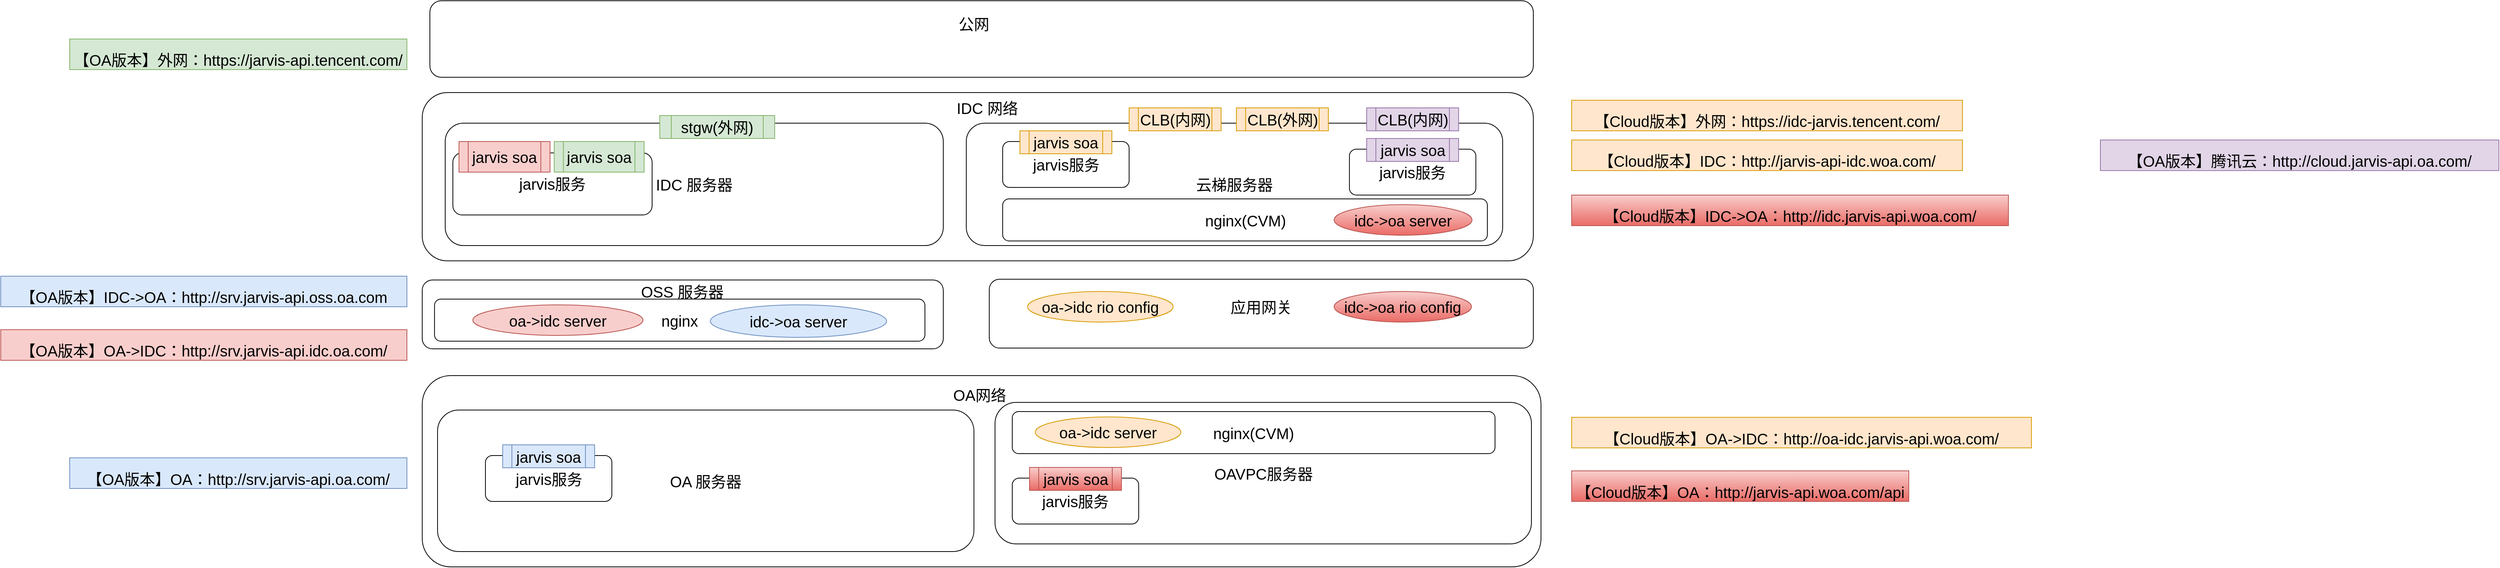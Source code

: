 <mxfile version="14.2.4" type="github">
  <diagram name="Page-1" id="822b0af5-4adb-64df-f703-e8dfc1f81529">
    <mxGraphModel dx="4570" dy="2173" grid="1" gridSize="10" guides="1" tooltips="1" connect="1" arrows="1" fold="1" page="1" pageScale="1" pageWidth="1100" pageHeight="850" background="#ffffff" math="0" shadow="0">
      <root>
        <mxCell id="0" />
        <mxCell id="1" parent="0" />
        <mxCell id="yoNtMCAK0_c3tLPSvV1g-1" value="" style="rounded=1;whiteSpace=wrap;html=1;" vertex="1" parent="1">
          <mxGeometry x="-880" y="-300" width="1450" height="220" as="geometry" />
        </mxCell>
        <mxCell id="yoNtMCAK0_c3tLPSvV1g-2" value="" style="rounded=1;whiteSpace=wrap;html=1;" vertex="1" parent="1">
          <mxGeometry x="-880" y="70" width="1460" height="250" as="geometry" />
        </mxCell>
        <mxCell id="yoNtMCAK0_c3tLPSvV1g-3" value="IDC 网络" style="text;html=1;strokeColor=none;fillColor=none;align=center;verticalAlign=middle;whiteSpace=wrap;rounded=0;fontSize=20;" vertex="1" parent="1">
          <mxGeometry x="-185" y="-290" width="85" height="20" as="geometry" />
        </mxCell>
        <mxCell id="yoNtMCAK0_c3tLPSvV1g-4" value="OA网络" style="text;html=1;strokeColor=none;fillColor=none;align=center;verticalAlign=middle;whiteSpace=wrap;rounded=0;fontSize=20;" vertex="1" parent="1">
          <mxGeometry x="-195" y="85" width="85" height="20" as="geometry" />
        </mxCell>
        <mxCell id="yoNtMCAK0_c3tLPSvV1g-18" value="IDC 服务器" style="rounded=1;whiteSpace=wrap;html=1;fontSize=20;" vertex="1" parent="1">
          <mxGeometry x="-850" y="-260" width="650" height="160" as="geometry" />
        </mxCell>
        <mxCell id="yoNtMCAK0_c3tLPSvV1g-19" value="云梯服务器" style="rounded=1;whiteSpace=wrap;html=1;fontSize=20;" vertex="1" parent="1">
          <mxGeometry x="-170" y="-260" width="700" height="160" as="geometry" />
        </mxCell>
        <mxCell id="yoNtMCAK0_c3tLPSvV1g-29" value="" style="group" vertex="1" connectable="0" parent="1">
          <mxGeometry x="-122.5" y="-250" width="165" height="74" as="geometry" />
        </mxCell>
        <mxCell id="yoNtMCAK0_c3tLPSvV1g-27" value="jarvis服务" style="rounded=1;whiteSpace=wrap;html=1;fontSize=20;" vertex="1" parent="yoNtMCAK0_c3tLPSvV1g-29">
          <mxGeometry y="14" width="165" height="60" as="geometry" />
        </mxCell>
        <mxCell id="yoNtMCAK0_c3tLPSvV1g-28" value="jarvis soa" style="shape=process;whiteSpace=wrap;html=1;backgroundOutline=1;fontSize=20;fillColor=#ffe6cc;strokeColor=#d79b00;" vertex="1" parent="yoNtMCAK0_c3tLPSvV1g-29">
          <mxGeometry x="22.5" width="120" height="30" as="geometry" />
        </mxCell>
        <mxCell id="yoNtMCAK0_c3tLPSvV1g-30" value="" style="group" vertex="1" connectable="0" parent="1">
          <mxGeometry x="-840" y="-240" width="420" height="100" as="geometry" />
        </mxCell>
        <mxCell id="yoNtMCAK0_c3tLPSvV1g-23" value="jarvis服务" style="rounded=1;whiteSpace=wrap;html=1;fontSize=20;" vertex="1" parent="yoNtMCAK0_c3tLPSvV1g-30">
          <mxGeometry y="18.92" width="260" height="81.08" as="geometry" />
        </mxCell>
        <mxCell id="yoNtMCAK0_c3tLPSvV1g-26" value="jarvis soa" style="shape=process;whiteSpace=wrap;html=1;backgroundOutline=1;fontSize=20;fillColor=#f8cecc;strokeColor=#b85450;" vertex="1" parent="yoNtMCAK0_c3tLPSvV1g-30">
          <mxGeometry x="8" y="4" width="118.789" height="40" as="geometry" />
        </mxCell>
        <mxCell id="yoNtMCAK0_c3tLPSvV1g-35" value="jarvis soa" style="shape=process;whiteSpace=wrap;html=1;backgroundOutline=1;fontSize=20;fillColor=#d5e8d4;strokeColor=#82b366;" vertex="1" parent="yoNtMCAK0_c3tLPSvV1g-30">
          <mxGeometry x="132.246" y="4" width="117.354" height="40" as="geometry" />
        </mxCell>
        <mxCell id="yoNtMCAK0_c3tLPSvV1g-80" value="stgw(外网)" style="shape=process;whiteSpace=wrap;html=1;backgroundOutline=1;fontSize=20;" vertex="1" parent="yoNtMCAK0_c3tLPSvV1g-30">
          <mxGeometry x="270" y="-30" width="150" height="30" as="geometry" />
        </mxCell>
        <mxCell id="yoNtMCAK0_c3tLPSvV1g-31" value="stgw(外网)" style="shape=process;whiteSpace=wrap;html=1;backgroundOutline=1;fontSize=20;fillColor=#d5e8d4;strokeColor=#82b366;" vertex="1" parent="1">
          <mxGeometry x="-570" y="-270" width="150" height="30" as="geometry" />
        </mxCell>
        <mxCell id="yoNtMCAK0_c3tLPSvV1g-32" value="CLB(内网)" style="shape=process;whiteSpace=wrap;html=1;backgroundOutline=1;fontSize=20;fillColor=#ffe6cc;strokeColor=#d79b00;" vertex="1" parent="1">
          <mxGeometry x="42.5" y="-280" width="120" height="30" as="geometry" />
        </mxCell>
        <mxCell id="yoNtMCAK0_c3tLPSvV1g-33" value="CLB(外网)" style="shape=process;whiteSpace=wrap;html=1;backgroundOutline=1;fontSize=20;fillColor=#ffe6cc;strokeColor=#d79b00;" vertex="1" parent="1">
          <mxGeometry x="182.5" y="-280" width="120" height="30" as="geometry" />
        </mxCell>
        <mxCell id="yoNtMCAK0_c3tLPSvV1g-36" value="" style="group" vertex="1" connectable="0" parent="1">
          <mxGeometry x="330" y="-240" width="165" height="74" as="geometry" />
        </mxCell>
        <mxCell id="yoNtMCAK0_c3tLPSvV1g-37" value="jarvis服务" style="rounded=1;whiteSpace=wrap;html=1;fontSize=20;" vertex="1" parent="yoNtMCAK0_c3tLPSvV1g-36">
          <mxGeometry y="14" width="165" height="60" as="geometry" />
        </mxCell>
        <mxCell id="yoNtMCAK0_c3tLPSvV1g-38" value="jarvis soa" style="shape=process;whiteSpace=wrap;html=1;backgroundOutline=1;fontSize=20;fillColor=#e1d5e7;strokeColor=#9673a6;" vertex="1" parent="yoNtMCAK0_c3tLPSvV1g-36">
          <mxGeometry x="22.5" width="120" height="30" as="geometry" />
        </mxCell>
        <mxCell id="yoNtMCAK0_c3tLPSvV1g-39" value="CLB(内网)" style="shape=process;whiteSpace=wrap;html=1;backgroundOutline=1;fontSize=20;fillColor=#e1d5e7;strokeColor=#9673a6;" vertex="1" parent="1">
          <mxGeometry x="352.5" y="-280" width="120" height="30" as="geometry" />
        </mxCell>
        <mxCell id="yoNtMCAK0_c3tLPSvV1g-41" value="nginx(CVM)" style="rounded=1;whiteSpace=wrap;html=1;fontSize=20;" vertex="1" parent="1">
          <mxGeometry x="-122.5" y="-161" width="632.5" height="55" as="geometry" />
        </mxCell>
        <mxCell id="yoNtMCAK0_c3tLPSvV1g-44" value="OAVPC服务器" style="rounded=1;whiteSpace=wrap;html=1;fontSize=20;" vertex="1" parent="1">
          <mxGeometry x="-132.5" y="105" width="700" height="185" as="geometry" />
        </mxCell>
        <mxCell id="yoNtMCAK0_c3tLPSvV1g-46" value="nginx(CVM)" style="rounded=1;whiteSpace=wrap;html=1;fontSize=20;" vertex="1" parent="1">
          <mxGeometry x="-110" y="117" width="630" height="55" as="geometry" />
        </mxCell>
        <mxCell id="yoNtMCAK0_c3tLPSvV1g-48" value="" style="group" vertex="1" connectable="0" parent="1">
          <mxGeometry x="-110" y="190" width="165" height="74" as="geometry" />
        </mxCell>
        <mxCell id="yoNtMCAK0_c3tLPSvV1g-49" value="jarvis服务" style="rounded=1;whiteSpace=wrap;html=1;fontSize=20;" vertex="1" parent="yoNtMCAK0_c3tLPSvV1g-48">
          <mxGeometry y="14" width="165" height="60" as="geometry" />
        </mxCell>
        <mxCell id="yoNtMCAK0_c3tLPSvV1g-50" value="jarvis soa" style="shape=process;whiteSpace=wrap;html=1;backgroundOutline=1;fontSize=20;gradientColor=#ea6b66;fillColor=#f8cecc;strokeColor=#b85450;" vertex="1" parent="yoNtMCAK0_c3tLPSvV1g-48">
          <mxGeometry x="22.5" width="120" height="30" as="geometry" />
        </mxCell>
        <mxCell id="yoNtMCAK0_c3tLPSvV1g-51" value="" style="group" vertex="1" connectable="0" parent="1">
          <mxGeometry x="-140" y="-56" width="710" height="90" as="geometry" />
        </mxCell>
        <mxCell id="yoNtMCAK0_c3tLPSvV1g-15" value="" style="rounded=1;whiteSpace=wrap;html=1;" vertex="1" parent="yoNtMCAK0_c3tLPSvV1g-51">
          <mxGeometry width="710" height="90" as="geometry" />
        </mxCell>
        <mxCell id="yoNtMCAK0_c3tLPSvV1g-16" value="应用网关" style="text;html=1;strokeColor=none;fillColor=none;align=center;verticalAlign=middle;whiteSpace=wrap;rounded=0;fontSize=20;" vertex="1" parent="yoNtMCAK0_c3tLPSvV1g-51">
          <mxGeometry x="299.12" y="24" width="111.759" height="24" as="geometry" />
        </mxCell>
        <mxCell id="yoNtMCAK0_c3tLPSvV1g-86" value="oa-&amp;gt;idc rio config" style="ellipse;whiteSpace=wrap;html=1;fontSize=20;fillColor=#ffe6cc;strokeColor=#d79b00;" vertex="1" parent="yoNtMCAK0_c3tLPSvV1g-51">
          <mxGeometry x="50" y="16" width="190" height="40" as="geometry" />
        </mxCell>
        <mxCell id="yoNtMCAK0_c3tLPSvV1g-88" value="idc-&amp;gt;oa rio config" style="ellipse;whiteSpace=wrap;html=1;fontSize=20;fillColor=#f8cecc;strokeColor=#b85450;gradientColor=#ea6b66;" vertex="1" parent="yoNtMCAK0_c3tLPSvV1g-51">
          <mxGeometry x="450" y="16" width="179.32" height="40" as="geometry" />
        </mxCell>
        <mxCell id="yoNtMCAK0_c3tLPSvV1g-52" value="OA 服务器" style="rounded=1;whiteSpace=wrap;html=1;fontSize=20;" vertex="1" parent="1">
          <mxGeometry x="-860" y="115" width="700" height="185" as="geometry" />
        </mxCell>
        <mxCell id="yoNtMCAK0_c3tLPSvV1g-55" value="" style="group" vertex="1" connectable="0" parent="1">
          <mxGeometry x="-880" y="-55" width="680" height="90" as="geometry" />
        </mxCell>
        <mxCell id="yoNtMCAK0_c3tLPSvV1g-11" value="" style="rounded=1;whiteSpace=wrap;html=1;" vertex="1" parent="yoNtMCAK0_c3tLPSvV1g-55">
          <mxGeometry width="680" height="90" as="geometry" />
        </mxCell>
        <mxCell id="yoNtMCAK0_c3tLPSvV1g-61" value="OSS 服务器" style="text;html=1;strokeColor=none;fillColor=none;align=center;verticalAlign=middle;whiteSpace=wrap;rounded=0;fontSize=20;" vertex="1" parent="yoNtMCAK0_c3tLPSvV1g-55">
          <mxGeometry x="281.359" y="5" width="117.28" height="20" as="geometry" />
        </mxCell>
        <mxCell id="yoNtMCAK0_c3tLPSvV1g-62" value="" style="group" vertex="1" connectable="0" parent="yoNtMCAK0_c3tLPSvV1g-55">
          <mxGeometry x="146.039" y="25" width="510" height="55" as="geometry" />
        </mxCell>
        <mxCell id="yoNtMCAK0_c3tLPSvV1g-12" value="OSS" style="text;html=1;strokeColor=none;fillColor=none;align=center;verticalAlign=middle;whiteSpace=wrap;rounded=0;fontSize=20;" vertex="1" parent="yoNtMCAK0_c3tLPSvV1g-62">
          <mxGeometry x="279.371" y="10" width="108.556" height="20" as="geometry" />
        </mxCell>
        <mxCell id="yoNtMCAK0_c3tLPSvV1g-57" value="nginx" style="rounded=1;whiteSpace=wrap;html=1;fontSize=20;" vertex="1" parent="yoNtMCAK0_c3tLPSvV1g-62">
          <mxGeometry x="-130" width="640" height="55" as="geometry" />
        </mxCell>
        <mxCell id="yoNtMCAK0_c3tLPSvV1g-59" value="oa-&amp;gt;idc server" style="ellipse;whiteSpace=wrap;html=1;fontSize=20;fillColor=#f8cecc;strokeColor=#b85450;" vertex="1" parent="yoNtMCAK0_c3tLPSvV1g-62">
          <mxGeometry x="-80" y="7.5" width="222.09" height="40" as="geometry" />
        </mxCell>
        <mxCell id="yoNtMCAK0_c3tLPSvV1g-60" value="idc-&amp;gt;oa server" style="ellipse;whiteSpace=wrap;html=1;fontSize=20;fillColor=#dae8fc;strokeColor=#6c8ebf;" vertex="1" parent="yoNtMCAK0_c3tLPSvV1g-62">
          <mxGeometry x="229.88" y="7.5" width="230.12" height="42.5" as="geometry" />
        </mxCell>
        <mxCell id="yoNtMCAK0_c3tLPSvV1g-63" value="" style="group" vertex="1" connectable="0" parent="1">
          <mxGeometry x="-797.5" y="160.5" width="165" height="74" as="geometry" />
        </mxCell>
        <mxCell id="yoNtMCAK0_c3tLPSvV1g-64" value="jarvis服务" style="rounded=1;whiteSpace=wrap;html=1;fontSize=20;" vertex="1" parent="yoNtMCAK0_c3tLPSvV1g-63">
          <mxGeometry y="14" width="165" height="60" as="geometry" />
        </mxCell>
        <mxCell id="yoNtMCAK0_c3tLPSvV1g-65" value="jarvis soa" style="shape=process;whiteSpace=wrap;html=1;backgroundOutline=1;fontSize=20;fillColor=#dae8fc;strokeColor=#6c8ebf;" vertex="1" parent="yoNtMCAK0_c3tLPSvV1g-63">
          <mxGeometry x="22.5" width="120" height="30" as="geometry" />
        </mxCell>
        <mxCell id="yoNtMCAK0_c3tLPSvV1g-67" value="" style="group" vertex="1" connectable="0" parent="1">
          <mxGeometry x="-870" y="-420" width="1440" height="100" as="geometry" />
        </mxCell>
        <mxCell id="yoNtMCAK0_c3tLPSvV1g-9" value="" style="rounded=1;whiteSpace=wrap;html=1;" vertex="1" parent="yoNtMCAK0_c3tLPSvV1g-67">
          <mxGeometry width="1440.0" height="100" as="geometry" />
        </mxCell>
        <mxCell id="yoNtMCAK0_c3tLPSvV1g-10" value="公网" style="text;html=1;strokeColor=none;fillColor=none;align=center;verticalAlign=middle;whiteSpace=wrap;rounded=0;fontSize=20;" vertex="1" parent="yoNtMCAK0_c3tLPSvV1g-67">
          <mxGeometry x="667.862" y="20" width="84.414" height="20" as="geometry" />
        </mxCell>
        <mxCell id="yoNtMCAK0_c3tLPSvV1g-69" value="&lt;h1 style=&quot;text-align: left&quot;&gt;&lt;span style=&quot;font-size: 20px ; font-weight: normal&quot;&gt;【OA版本】外网：https://jarvis-api.tencent.com/&lt;/span&gt;&lt;/h1&gt;" style="text;html=1;strokeColor=#82b366;fillColor=#d5e8d4;align=center;verticalAlign=middle;whiteSpace=wrap;rounded=0;fontSize=20;" vertex="1" parent="1">
          <mxGeometry x="-1340" y="-370" width="440" height="40" as="geometry" />
        </mxCell>
        <mxCell id="yoNtMCAK0_c3tLPSvV1g-70" value="&lt;h1 style=&quot;text-align: left&quot;&gt;&lt;span style=&quot;font-size: 20px ; font-weight: 400&quot;&gt;【OA版本】IDC-&amp;gt;OA：http://srv.jarvis-api.oss.oa.com&lt;/span&gt;&lt;br&gt;&lt;/h1&gt;" style="text;html=1;strokeColor=#6c8ebf;fillColor=#dae8fc;align=center;verticalAlign=middle;whiteSpace=wrap;rounded=0;fontSize=20;" vertex="1" parent="1">
          <mxGeometry x="-1430" y="-60" width="530" height="40" as="geometry" />
        </mxCell>
        <mxCell id="yoNtMCAK0_c3tLPSvV1g-71" value="&lt;h1 style=&quot;text-align: left&quot;&gt;&lt;span style=&quot;font-size: 20px ; font-weight: 400&quot;&gt;【OA版本】OA-&amp;gt;IDC：http://srv.jarvis-api.idc.oa.com/&lt;/span&gt;&lt;br&gt;&lt;/h1&gt;" style="text;html=1;strokeColor=#b85450;fillColor=#f8cecc;align=center;verticalAlign=middle;whiteSpace=wrap;rounded=0;fontSize=20;" vertex="1" parent="1">
          <mxGeometry x="-1430" y="10" width="530" height="40" as="geometry" />
        </mxCell>
        <mxCell id="yoNtMCAK0_c3tLPSvV1g-72" value="&lt;h1 style=&quot;text-align: left&quot;&gt;&lt;span style=&quot;font-size: 20px ; font-weight: 400&quot;&gt;【OA版本】OA：http://srv.jarvis-api.oa.com/&lt;/span&gt;&lt;br&gt;&lt;/h1&gt;" style="text;html=1;strokeColor=#6c8ebf;fillColor=#dae8fc;align=center;verticalAlign=middle;whiteSpace=wrap;rounded=0;fontSize=20;" vertex="1" parent="1">
          <mxGeometry x="-1340" y="177.5" width="440" height="40" as="geometry" />
        </mxCell>
        <mxCell id="yoNtMCAK0_c3tLPSvV1g-73" value="&lt;h1 style=&quot;text-align: left&quot;&gt;&lt;span style=&quot;font-size: 20px ; font-weight: 400&quot;&gt;【Cloud版本】OA-&amp;gt;IDC：http://oa-idc.jarvis-api.woa.com/&lt;/span&gt;&lt;br&gt;&lt;/h1&gt;" style="text;html=1;strokeColor=#d79b00;fillColor=#ffe6cc;align=center;verticalAlign=middle;whiteSpace=wrap;rounded=0;fontSize=20;" vertex="1" parent="1">
          <mxGeometry x="620" y="124.5" width="600" height="40" as="geometry" />
        </mxCell>
        <mxCell id="yoNtMCAK0_c3tLPSvV1g-74" value="&lt;h1 style=&quot;text-align: left&quot;&gt;&lt;span style=&quot;font-size: 20px ; font-weight: 400&quot;&gt;【Cloud版本】OA：http://jarvis-api.woa.com/api&lt;/span&gt;&lt;br&gt;&lt;/h1&gt;" style="text;html=1;strokeColor=#b85450;fillColor=#f8cecc;align=center;verticalAlign=middle;whiteSpace=wrap;rounded=0;fontSize=20;gradientColor=#ea6b66;" vertex="1" parent="1">
          <mxGeometry x="620" y="194.5" width="440" height="40" as="geometry" />
        </mxCell>
        <mxCell id="yoNtMCAK0_c3tLPSvV1g-75" value="&lt;h1 style=&quot;text-align: left&quot;&gt;&lt;span style=&quot;font-size: 20px ; font-weight: 400&quot;&gt;【Cloud版本】IDC-&amp;gt;OA：http://idc.jarvis-api.woa.com/&lt;/span&gt;&lt;br&gt;&lt;/h1&gt;" style="text;html=1;strokeColor=#b85450;fillColor=#f8cecc;align=center;verticalAlign=middle;whiteSpace=wrap;rounded=0;fontSize=20;gradientColor=#ea6b66;" vertex="1" parent="1">
          <mxGeometry x="620" y="-166" width="570" height="40" as="geometry" />
        </mxCell>
        <mxCell id="yoNtMCAK0_c3tLPSvV1g-76" value="&lt;h1 style=&quot;text-align: left&quot;&gt;&lt;span style=&quot;font-size: 20px ; font-weight: 400&quot;&gt;【Cloud版本】IDC：http://jarvis-api-idc.woa.com/&lt;/span&gt;&lt;br&gt;&lt;/h1&gt;" style="text;html=1;strokeColor=#d79b00;fillColor=#ffe6cc;align=center;verticalAlign=middle;whiteSpace=wrap;rounded=0;fontSize=20;" vertex="1" parent="1">
          <mxGeometry x="620" y="-238" width="510" height="40" as="geometry" />
        </mxCell>
        <mxCell id="yoNtMCAK0_c3tLPSvV1g-77" value="&lt;h1 style=&quot;text-align: left&quot;&gt;&lt;span style=&quot;font-size: 20px ; font-weight: 400&quot;&gt;【Cloud版本】外网：https://idc-jarvis.tencent.com/&lt;/span&gt;&lt;br&gt;&lt;/h1&gt;" style="text;html=1;strokeColor=#d79b00;fillColor=#ffe6cc;align=center;verticalAlign=middle;whiteSpace=wrap;rounded=0;fontSize=20;" vertex="1" parent="1">
          <mxGeometry x="620" y="-290" width="510" height="40" as="geometry" />
        </mxCell>
        <mxCell id="yoNtMCAK0_c3tLPSvV1g-78" value="&lt;h1 style=&quot;text-align: left&quot;&gt;&lt;span style=&quot;font-size: 20px ; font-weight: 400&quot;&gt;【OA版本】腾讯云：http://cloud.jarvis-api.oa.com/&lt;/span&gt;&lt;br&gt;&lt;/h1&gt;" style="text;html=1;strokeColor=#9673a6;fillColor=#e1d5e7;align=center;verticalAlign=middle;whiteSpace=wrap;rounded=0;fontSize=20;" vertex="1" parent="1">
          <mxGeometry x="1310" y="-238" width="520" height="40" as="geometry" />
        </mxCell>
        <mxCell id="yoNtMCAK0_c3tLPSvV1g-79" style="edgeStyle=orthogonalEdgeStyle;rounded=0;orthogonalLoop=1;jettySize=auto;html=1;exitX=0.5;exitY=1;exitDx=0;exitDy=0;fontSize=20;" edge="1" parent="1" source="yoNtMCAK0_c3tLPSvV1g-75" target="yoNtMCAK0_c3tLPSvV1g-75">
          <mxGeometry relative="1" as="geometry" />
        </mxCell>
        <mxCell id="yoNtMCAK0_c3tLPSvV1g-89" value="oa-&amp;gt;idc server" style="ellipse;whiteSpace=wrap;html=1;fontSize=20;fillColor=#ffe6cc;strokeColor=#d79b00;" vertex="1" parent="1">
          <mxGeometry x="-80" y="124" width="190" height="40" as="geometry" />
        </mxCell>
        <mxCell id="yoNtMCAK0_c3tLPSvV1g-92" value="idc-&amp;gt;oa server" style="ellipse;whiteSpace=wrap;html=1;fontSize=20;fillColor=#f8cecc;strokeColor=#b85450;gradientColor=#ea6b66;" vertex="1" parent="1">
          <mxGeometry x="310" y="-153.5" width="180" height="40" as="geometry" />
        </mxCell>
      </root>
    </mxGraphModel>
  </diagram>
</mxfile>
